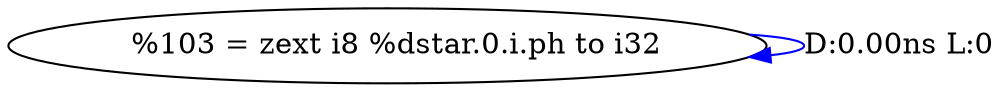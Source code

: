 digraph {
Node0x36d6240[label="  %103 = zext i8 %dstar.0.i.ph to i32"];
Node0x36d6240 -> Node0x36d6240[label="D:0.00ns L:0",color=blue];
}
